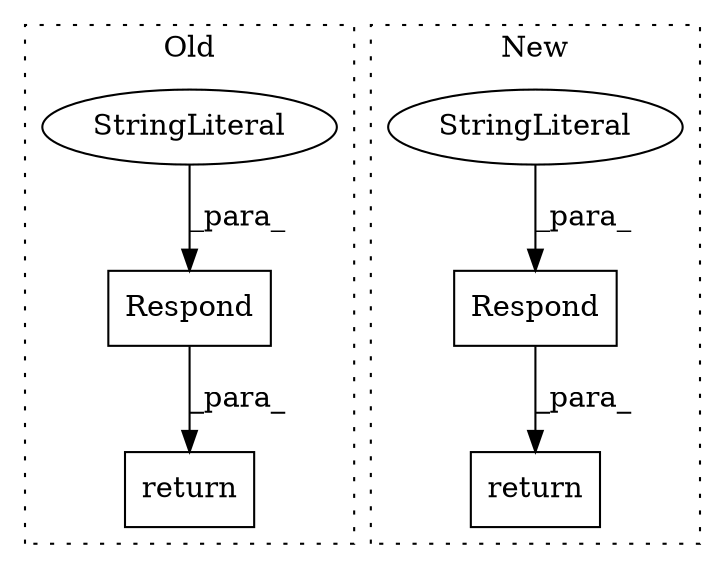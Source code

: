digraph G {
subgraph cluster0 {
1 [label="return" a="41" s="11925" l="7" shape="box"];
4 [label="Respond" a="32" s="11942,11993" l="8,1" shape="box"];
5 [label="StringLiteral" a="45" s="11977" l="12" shape="ellipse"];
label = "Old";
style="dotted";
}
subgraph cluster1 {
2 [label="Respond" a="32" s="12442,12508" l="8,1" shape="box"];
3 [label="StringLiteral" a="45" s="12486" l="18" shape="ellipse"];
6 [label="return" a="41" s="12425" l="7" shape="box"];
label = "New";
style="dotted";
}
2 -> 6 [label="_para_"];
3 -> 2 [label="_para_"];
4 -> 1 [label="_para_"];
5 -> 4 [label="_para_"];
}